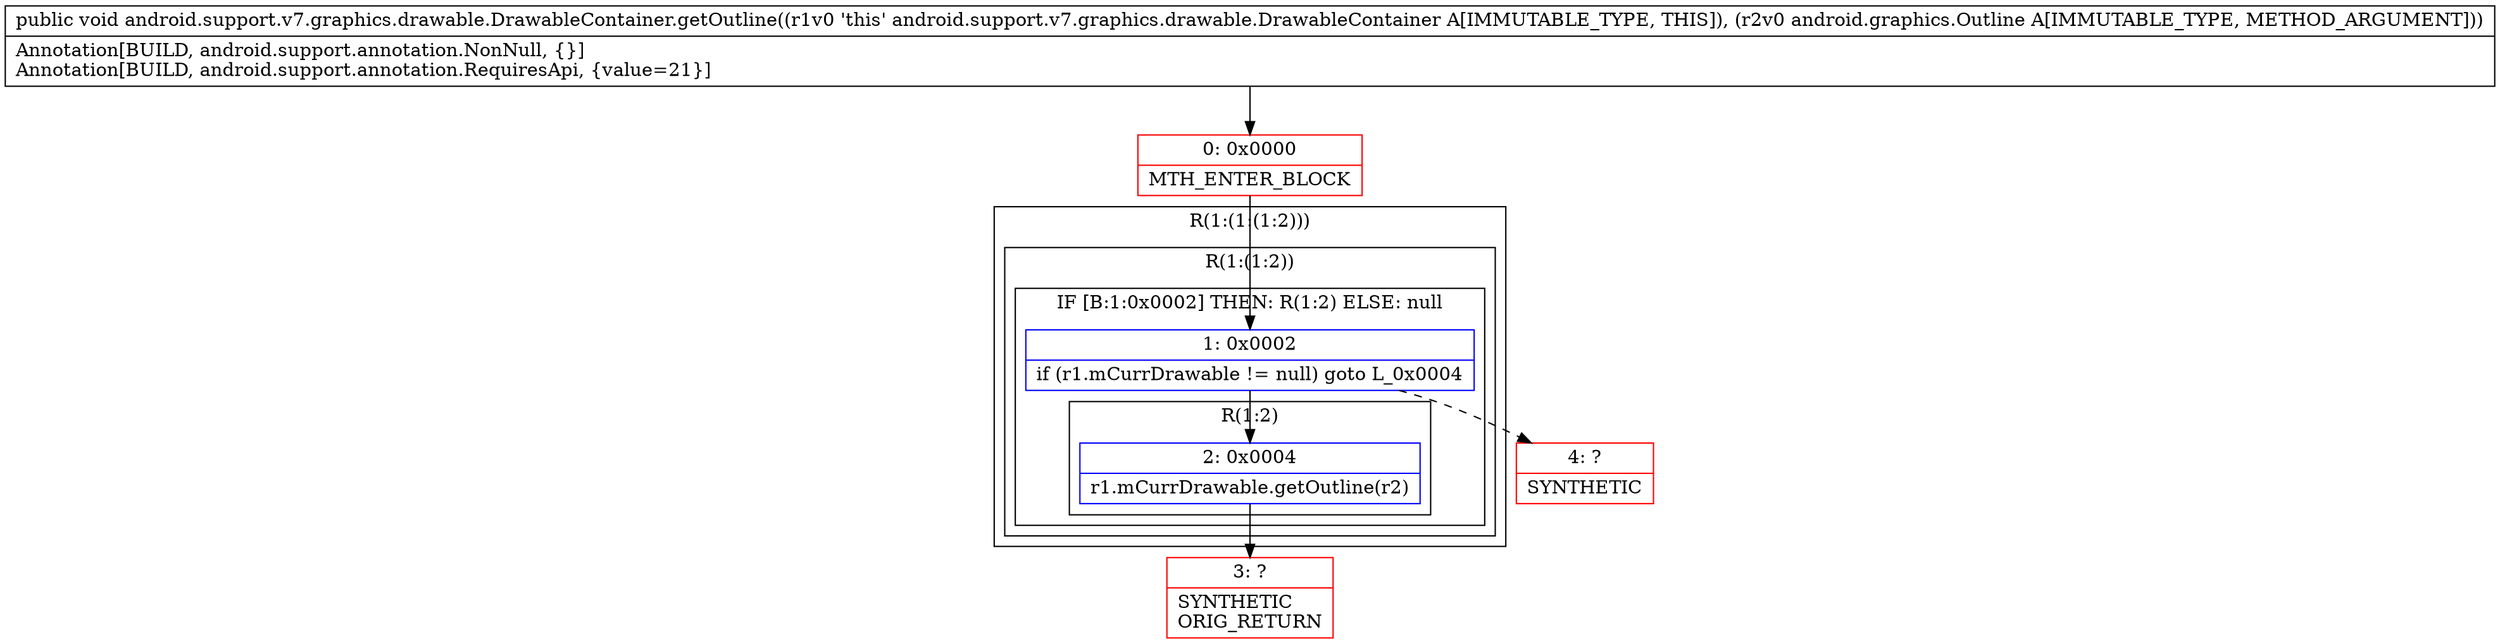 digraph "CFG forandroid.support.v7.graphics.drawable.DrawableContainer.getOutline(Landroid\/graphics\/Outline;)V" {
subgraph cluster_Region_721714080 {
label = "R(1:(1:(1:2)))";
node [shape=record,color=blue];
subgraph cluster_Region_1091690712 {
label = "R(1:(1:2))";
node [shape=record,color=blue];
subgraph cluster_IfRegion_1837279893 {
label = "IF [B:1:0x0002] THEN: R(1:2) ELSE: null";
node [shape=record,color=blue];
Node_1 [shape=record,label="{1\:\ 0x0002|if (r1.mCurrDrawable != null) goto L_0x0004\l}"];
subgraph cluster_Region_1662257774 {
label = "R(1:2)";
node [shape=record,color=blue];
Node_2 [shape=record,label="{2\:\ 0x0004|r1.mCurrDrawable.getOutline(r2)\l}"];
}
}
}
}
Node_0 [shape=record,color=red,label="{0\:\ 0x0000|MTH_ENTER_BLOCK\l}"];
Node_3 [shape=record,color=red,label="{3\:\ ?|SYNTHETIC\lORIG_RETURN\l}"];
Node_4 [shape=record,color=red,label="{4\:\ ?|SYNTHETIC\l}"];
MethodNode[shape=record,label="{public void android.support.v7.graphics.drawable.DrawableContainer.getOutline((r1v0 'this' android.support.v7.graphics.drawable.DrawableContainer A[IMMUTABLE_TYPE, THIS]), (r2v0 android.graphics.Outline A[IMMUTABLE_TYPE, METHOD_ARGUMENT]))  | Annotation[BUILD, android.support.annotation.NonNull, \{\}]\lAnnotation[BUILD, android.support.annotation.RequiresApi, \{value=21\}]\l}"];
MethodNode -> Node_0;
Node_1 -> Node_2;
Node_1 -> Node_4[style=dashed];
Node_2 -> Node_3;
Node_0 -> Node_1;
}

